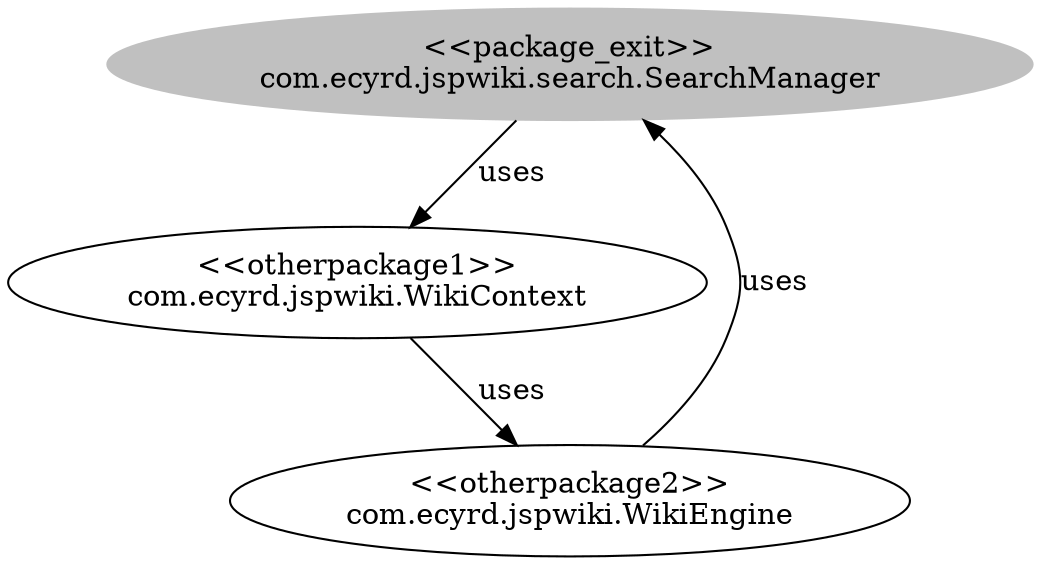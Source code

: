 digraph cd {
	com_ecyrd_jspwiki_search_SearchManager [label="<<package_exit>>
com.ecyrd.jspwiki.search.SearchManager",style=filled,color="grey"];
	com_ecyrd_jspwiki_WikiContext [label="<<otherpackage1>>
com.ecyrd.jspwiki.WikiContext"];
	com_ecyrd_jspwiki_WikiEngine [label="<<otherpackage2>>
com.ecyrd.jspwiki.WikiEngine"];
	com_ecyrd_jspwiki_search_SearchManager -> com_ecyrd_jspwiki_WikiContext [label=uses];
	com_ecyrd_jspwiki_WikiEngine -> com_ecyrd_jspwiki_search_SearchManager [label=uses];
	com_ecyrd_jspwiki_WikiContext -> com_ecyrd_jspwiki_WikiEngine [label=uses];
}
